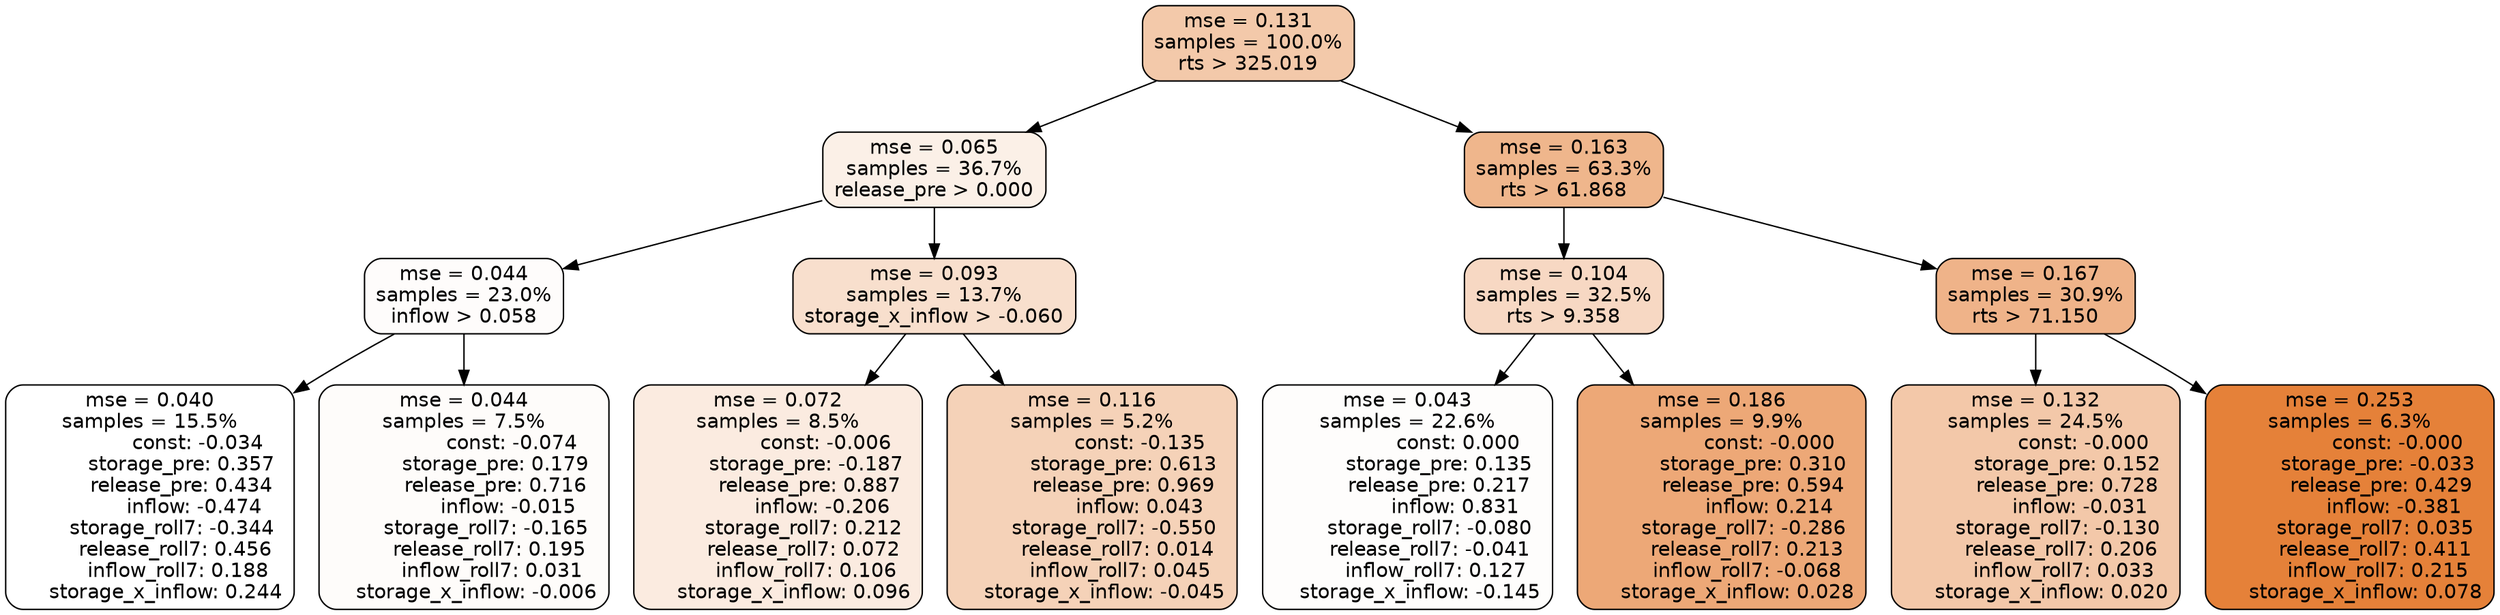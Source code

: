 digraph tree {
node [shape=rectangle, style="filled, rounded", color="black", fontname=helvetica] ;
edge [fontname=helvetica] ;
	"0" [label="mse = 0.131
samples = 100.0%
rts > 325.019", fillcolor="#f3c9aa"]
	"8" [label="mse = 0.065
samples = 36.7%
release_pre > 0.000", fillcolor="#fbf0e7"]
	"1" [label="mse = 0.163
samples = 63.3%
rts > 61.868", fillcolor="#efb68c"]
	"9" [label="mse = 0.044
samples = 23.0%
inflow > 0.058", fillcolor="#fefcfb"]
	"12" [label="mse = 0.093
samples = 13.7%
storage_x_inflow > -0.060", fillcolor="#f8dfcd"]
	"2" [label="mse = 0.104
samples = 32.5%
rts > 9.358", fillcolor="#f7d8c3"]
	"5" [label="mse = 0.167
samples = 30.9%
rts > 71.150", fillcolor="#efb389"]
	"10" [label="mse = 0.040
samples = 15.5%
               const: -0.034
          storage_pre: 0.357
          release_pre: 0.434
              inflow: -0.474
       storage_roll7: -0.344
        release_roll7: 0.456
         inflow_roll7: 0.188
     storage_x_inflow: 0.244", fillcolor="#ffffff"]
	"11" [label="mse = 0.044
samples = 7.5%
               const: -0.074
          storage_pre: 0.179
          release_pre: 0.716
              inflow: -0.015
       storage_roll7: -0.165
        release_roll7: 0.195
         inflow_roll7: 0.031
    storage_x_inflow: -0.006", fillcolor="#fefcfa"]
	"13" [label="mse = 0.072
samples = 8.5%
               const: -0.006
         storage_pre: -0.187
          release_pre: 0.887
              inflow: -0.206
        storage_roll7: 0.212
        release_roll7: 0.072
         inflow_roll7: 0.106
     storage_x_inflow: 0.096", fillcolor="#fbebe0"]
	"14" [label="mse = 0.116
samples = 5.2%
               const: -0.135
          storage_pre: 0.613
          release_pre: 0.969
               inflow: 0.043
       storage_roll7: -0.550
        release_roll7: 0.014
         inflow_roll7: 0.045
    storage_x_inflow: -0.045", fillcolor="#f5d2b8"]
	"3" [label="mse = 0.043
samples = 22.6%
                const: 0.000
          storage_pre: 0.135
          release_pre: 0.217
               inflow: 0.831
       storage_roll7: -0.080
       release_roll7: -0.041
         inflow_roll7: 0.127
    storage_x_inflow: -0.145", fillcolor="#fefdfc"]
	"4" [label="mse = 0.186
samples = 9.9%
               const: -0.000
          storage_pre: 0.310
          release_pre: 0.594
               inflow: 0.214
       storage_roll7: -0.286
        release_roll7: 0.213
        inflow_roll7: -0.068
     storage_x_inflow: 0.028", fillcolor="#eda877"]
	"7" [label="mse = 0.132
samples = 24.5%
               const: -0.000
          storage_pre: 0.152
          release_pre: 0.728
              inflow: -0.031
       storage_roll7: -0.130
        release_roll7: 0.206
         inflow_roll7: 0.033
     storage_x_inflow: 0.020", fillcolor="#f3c8a9"]
	"6" [label="mse = 0.253
samples = 6.3%
               const: -0.000
         storage_pre: -0.033
          release_pre: 0.429
              inflow: -0.381
        storage_roll7: 0.035
        release_roll7: 0.411
         inflow_roll7: 0.215
     storage_x_inflow: 0.078", fillcolor="#e58139"]

	"0" -> "1"
	"0" -> "8"
	"8" -> "9"
	"8" -> "12"
	"1" -> "2"
	"1" -> "5"
	"9" -> "10"
	"9" -> "11"
	"12" -> "13"
	"12" -> "14"
	"2" -> "3"
	"2" -> "4"
	"5" -> "6"
	"5" -> "7"
}
